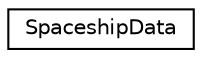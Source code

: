 digraph "Graphical Class Hierarchy"
{
  edge [fontname="Helvetica",fontsize="10",labelfontname="Helvetica",labelfontsize="10"];
  node [fontname="Helvetica",fontsize="10",shape=record];
  rankdir="LR";
  Node0 [label="SpaceshipData",height=0.2,width=0.4,color="black", fillcolor="white", style="filled",URL="$class_spaceship_data.html"];
}
